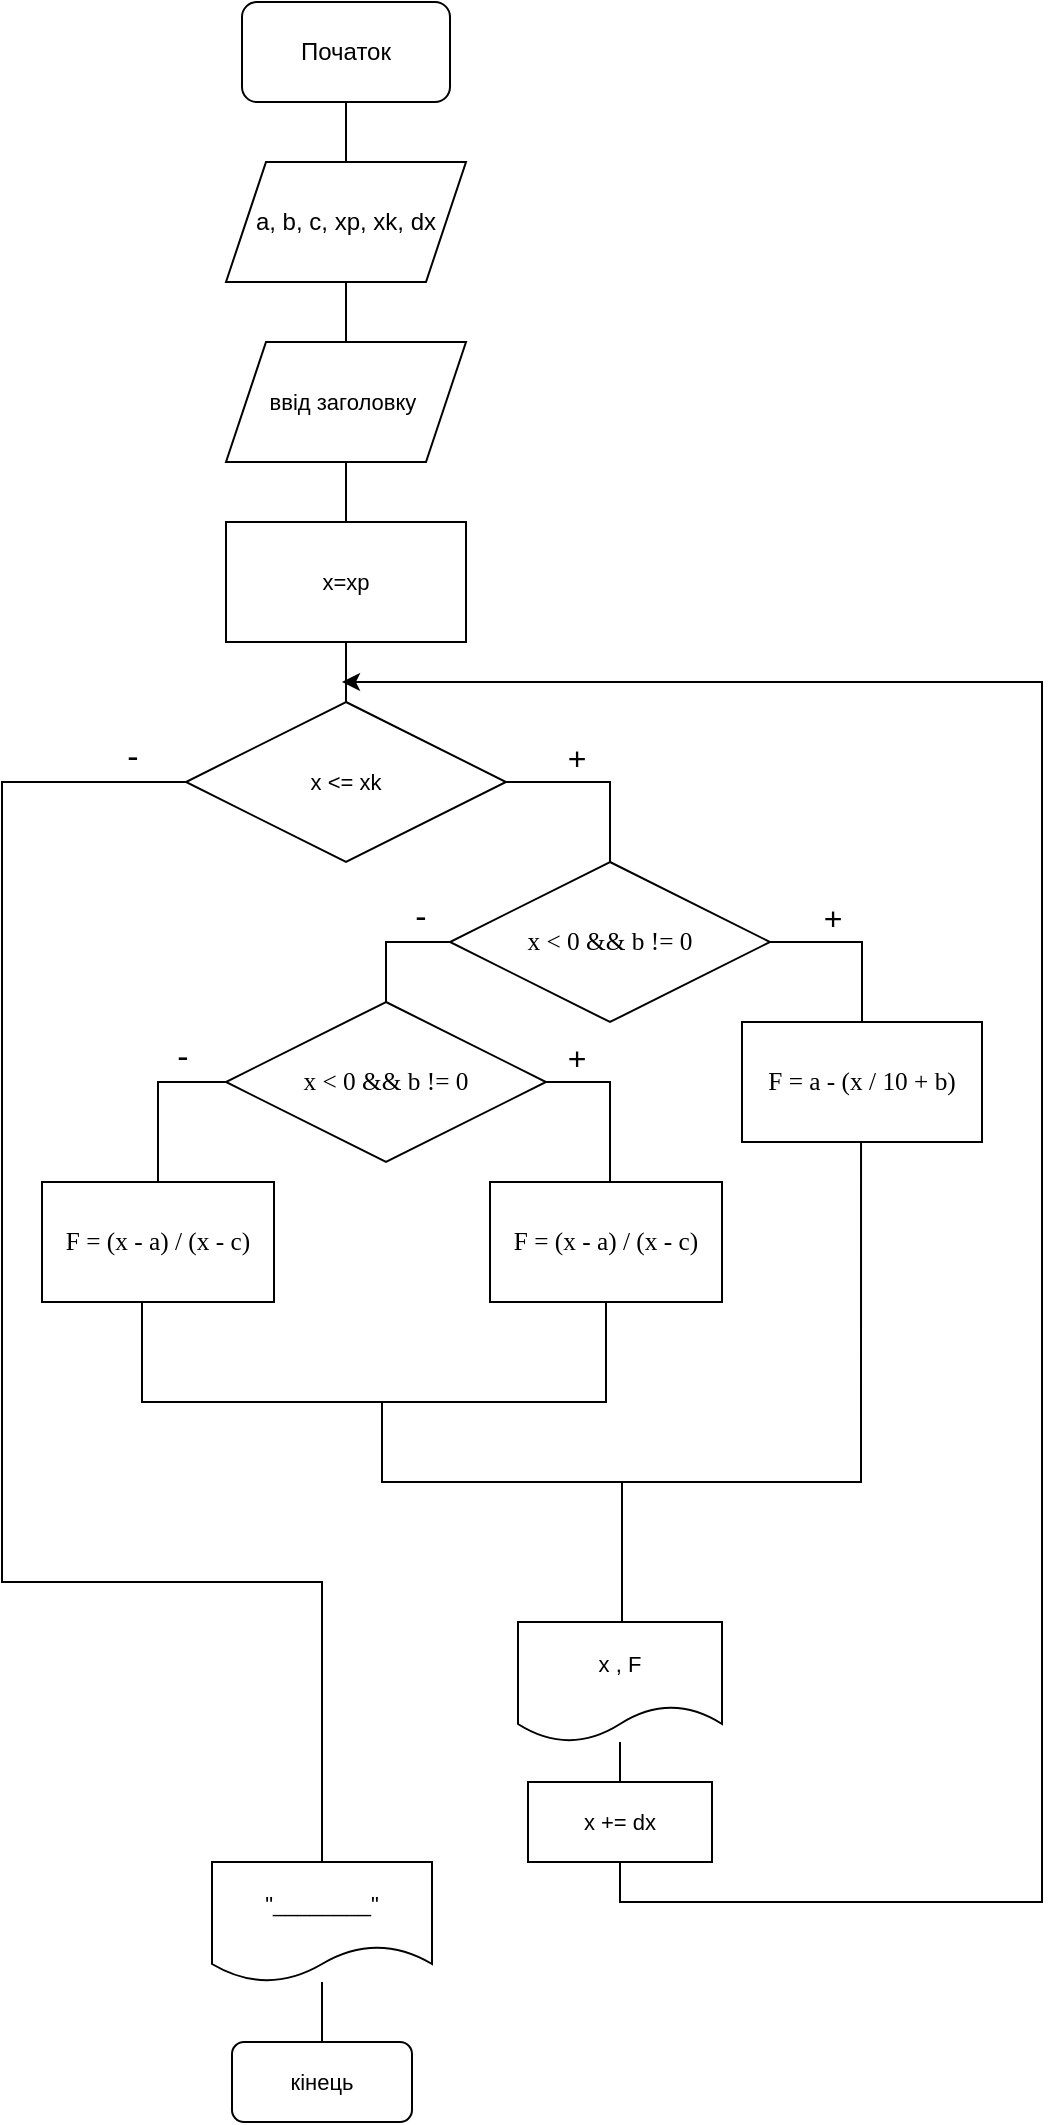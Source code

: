 <mxfile version="24.7.16">
  <diagram name="Сторінка-1" id="KvSCIiQRSf2_15R9NHVk">
    <mxGraphModel dx="2266" dy="1044" grid="1" gridSize="10" guides="1" tooltips="1" connect="1" arrows="1" fold="1" page="1" pageScale="1" pageWidth="827" pageHeight="1169" math="0" shadow="0">
      <root>
        <mxCell id="0" />
        <mxCell id="1" parent="0" />
        <mxCell id="vKtuIFW7AEC2cDn7nmXN-3" value="" style="edgeStyle=orthogonalEdgeStyle;rounded=0;orthogonalLoop=1;jettySize=auto;html=1;endArrow=none;endFill=0;" edge="1" parent="1" source="vKtuIFW7AEC2cDn7nmXN-1" target="vKtuIFW7AEC2cDn7nmXN-2">
          <mxGeometry relative="1" as="geometry" />
        </mxCell>
        <mxCell id="vKtuIFW7AEC2cDn7nmXN-1" value="Початок" style="rounded=1;whiteSpace=wrap;html=1;" vertex="1" parent="1">
          <mxGeometry x="370" y="60" width="104" height="50" as="geometry" />
        </mxCell>
        <mxCell id="vKtuIFW7AEC2cDn7nmXN-5" value="" style="edgeStyle=orthogonalEdgeStyle;shape=connector;rounded=0;orthogonalLoop=1;jettySize=auto;html=1;strokeColor=default;align=center;verticalAlign=middle;fontFamily=Helvetica;fontSize=11;fontColor=default;labelBackgroundColor=default;endArrow=none;endFill=0;" edge="1" parent="1" source="vKtuIFW7AEC2cDn7nmXN-2" target="vKtuIFW7AEC2cDn7nmXN-4">
          <mxGeometry relative="1" as="geometry" />
        </mxCell>
        <mxCell id="vKtuIFW7AEC2cDn7nmXN-2" value="a, b, c, xp, xk, dx" style="shape=parallelogram;perimeter=parallelogramPerimeter;whiteSpace=wrap;html=1;fixedSize=1;" vertex="1" parent="1">
          <mxGeometry x="362" y="140" width="120" height="60" as="geometry" />
        </mxCell>
        <mxCell id="vKtuIFW7AEC2cDn7nmXN-7" value="" style="edgeStyle=orthogonalEdgeStyle;shape=connector;rounded=0;orthogonalLoop=1;jettySize=auto;html=1;strokeColor=default;align=center;verticalAlign=middle;fontFamily=Helvetica;fontSize=11;fontColor=default;labelBackgroundColor=default;endArrow=none;endFill=0;" edge="1" parent="1" source="vKtuIFW7AEC2cDn7nmXN-4" target="vKtuIFW7AEC2cDn7nmXN-6">
          <mxGeometry relative="1" as="geometry" />
        </mxCell>
        <mxCell id="vKtuIFW7AEC2cDn7nmXN-4" value="ввід заголовку&amp;nbsp;" style="shape=parallelogram;perimeter=parallelogramPerimeter;whiteSpace=wrap;html=1;fixedSize=1;fontFamily=Helvetica;fontSize=11;fontColor=default;labelBackgroundColor=default;" vertex="1" parent="1">
          <mxGeometry x="362" y="230" width="120" height="60" as="geometry" />
        </mxCell>
        <mxCell id="vKtuIFW7AEC2cDn7nmXN-9" value="" style="edgeStyle=orthogonalEdgeStyle;shape=connector;rounded=0;orthogonalLoop=1;jettySize=auto;html=1;strokeColor=default;align=center;verticalAlign=middle;fontFamily=Helvetica;fontSize=11;fontColor=default;labelBackgroundColor=default;endArrow=none;endFill=0;" edge="1" parent="1" source="vKtuIFW7AEC2cDn7nmXN-6" target="vKtuIFW7AEC2cDn7nmXN-8">
          <mxGeometry relative="1" as="geometry" />
        </mxCell>
        <mxCell id="vKtuIFW7AEC2cDn7nmXN-6" value="x=xp" style="whiteSpace=wrap;html=1;fontSize=11;labelBackgroundColor=default;" vertex="1" parent="1">
          <mxGeometry x="362" y="320" width="120" height="60" as="geometry" />
        </mxCell>
        <mxCell id="vKtuIFW7AEC2cDn7nmXN-11" value="" style="edgeStyle=orthogonalEdgeStyle;shape=connector;rounded=0;orthogonalLoop=1;jettySize=auto;html=1;strokeColor=default;align=center;verticalAlign=middle;fontFamily=Helvetica;fontSize=11;fontColor=default;labelBackgroundColor=default;endArrow=none;endFill=0;" edge="1" parent="1" source="vKtuIFW7AEC2cDn7nmXN-8" target="vKtuIFW7AEC2cDn7nmXN-10">
          <mxGeometry relative="1" as="geometry">
            <Array as="points">
              <mxPoint x="554" y="450" />
            </Array>
          </mxGeometry>
        </mxCell>
        <mxCell id="vKtuIFW7AEC2cDn7nmXN-33" style="edgeStyle=orthogonalEdgeStyle;shape=connector;rounded=0;orthogonalLoop=1;jettySize=auto;html=1;strokeColor=default;align=center;verticalAlign=middle;fontFamily=Helvetica;fontSize=11;fontColor=default;labelBackgroundColor=default;endArrow=none;endFill=0;" edge="1" parent="1" source="vKtuIFW7AEC2cDn7nmXN-8" target="vKtuIFW7AEC2cDn7nmXN-34">
          <mxGeometry relative="1" as="geometry">
            <mxPoint x="410" y="980" as="targetPoint" />
            <Array as="points">
              <mxPoint x="250" y="450" />
              <mxPoint x="250" y="850" />
              <mxPoint x="410" y="850" />
            </Array>
          </mxGeometry>
        </mxCell>
        <mxCell id="vKtuIFW7AEC2cDn7nmXN-8" value="x &amp;lt;= xk" style="rhombus;whiteSpace=wrap;html=1;fontSize=11;labelBackgroundColor=default;" vertex="1" parent="1">
          <mxGeometry x="342" y="410" width="160" height="80" as="geometry" />
        </mxCell>
        <mxCell id="vKtuIFW7AEC2cDn7nmXN-13" value="" style="edgeStyle=orthogonalEdgeStyle;shape=connector;rounded=0;orthogonalLoop=1;jettySize=auto;html=1;strokeColor=default;align=center;verticalAlign=middle;fontFamily=Helvetica;fontSize=11;fontColor=default;labelBackgroundColor=default;endArrow=none;endFill=0;entryX=0.5;entryY=0;entryDx=0;entryDy=0;" edge="1" parent="1" source="vKtuIFW7AEC2cDn7nmXN-10" target="vKtuIFW7AEC2cDn7nmXN-12">
          <mxGeometry relative="1" as="geometry">
            <Array as="points">
              <mxPoint x="442" y="530" />
            </Array>
          </mxGeometry>
        </mxCell>
        <mxCell id="vKtuIFW7AEC2cDn7nmXN-15" value="" style="edgeStyle=orthogonalEdgeStyle;shape=connector;rounded=0;orthogonalLoop=1;jettySize=auto;html=1;strokeColor=default;align=center;verticalAlign=middle;fontFamily=Helvetica;fontSize=11;fontColor=default;labelBackgroundColor=default;endArrow=none;endFill=0;" edge="1" parent="1" source="vKtuIFW7AEC2cDn7nmXN-10" target="vKtuIFW7AEC2cDn7nmXN-14">
          <mxGeometry relative="1" as="geometry">
            <Array as="points">
              <mxPoint x="680" y="530" />
            </Array>
          </mxGeometry>
        </mxCell>
        <mxCell id="vKtuIFW7AEC2cDn7nmXN-10" value="&lt;span style=&quot;font-size: 9.5pt; line-height: 106%; font-family: &amp;quot;Cascadia Mono&amp;quot;; background-image: initial; background-position: initial; background-size: initial; background-repeat: initial; background-attachment: initial; background-origin: initial; background-clip: initial;&quot;&gt;x &amp;lt; 0 &amp;amp;&amp;amp; b != 0&lt;/span&gt;" style="rhombus;whiteSpace=wrap;html=1;fontSize=11;labelBackgroundColor=default;" vertex="1" parent="1">
          <mxGeometry x="474" y="490" width="160" height="80" as="geometry" />
        </mxCell>
        <mxCell id="vKtuIFW7AEC2cDn7nmXN-17" style="edgeStyle=orthogonalEdgeStyle;shape=connector;rounded=0;orthogonalLoop=1;jettySize=auto;html=1;entryX=0.5;entryY=0;entryDx=0;entryDy=0;strokeColor=default;align=center;verticalAlign=middle;fontFamily=Helvetica;fontSize=11;fontColor=default;labelBackgroundColor=default;endArrow=none;endFill=0;" edge="1" parent="1" source="vKtuIFW7AEC2cDn7nmXN-12" target="vKtuIFW7AEC2cDn7nmXN-16">
          <mxGeometry relative="1" as="geometry">
            <Array as="points">
              <mxPoint x="554" y="600" />
            </Array>
          </mxGeometry>
        </mxCell>
        <mxCell id="vKtuIFW7AEC2cDn7nmXN-22" style="edgeStyle=orthogonalEdgeStyle;shape=connector;rounded=0;orthogonalLoop=1;jettySize=auto;html=1;entryX=0.5;entryY=0;entryDx=0;entryDy=0;strokeColor=default;align=center;verticalAlign=middle;fontFamily=Helvetica;fontSize=11;fontColor=default;labelBackgroundColor=default;endArrow=none;endFill=0;" edge="1" parent="1" source="vKtuIFW7AEC2cDn7nmXN-12" target="vKtuIFW7AEC2cDn7nmXN-21">
          <mxGeometry relative="1" as="geometry">
            <Array as="points">
              <mxPoint x="328" y="600" />
            </Array>
          </mxGeometry>
        </mxCell>
        <mxCell id="vKtuIFW7AEC2cDn7nmXN-12" value="&lt;span style=&quot;font-size: 9.5pt; line-height: 106%; font-family: &amp;quot;Cascadia Mono&amp;quot;; background-image: initial; background-position: initial; background-size: initial; background-repeat: initial; background-attachment: initial; background-origin: initial; background-clip: initial;&quot;&gt;x &amp;lt; 0 &amp;amp;&amp;amp; b != 0&lt;/span&gt;" style="rhombus;whiteSpace=wrap;html=1;fontSize=11;labelBackgroundColor=default;" vertex="1" parent="1">
          <mxGeometry x="362" y="560" width="160" height="80" as="geometry" />
        </mxCell>
        <mxCell id="vKtuIFW7AEC2cDn7nmXN-14" value="&lt;span style=&quot;font-size: 9.5pt; line-height: 106%; font-family: &amp;quot;Cascadia Mono&amp;quot;; background-image: initial; background-position: initial; background-size: initial; background-repeat: initial; background-attachment: initial; background-origin: initial; background-clip: initial;&quot;&gt;F = a - (x / 10 + b)&lt;/span&gt;" style="whiteSpace=wrap;html=1;fontSize=11;labelBackgroundColor=default;" vertex="1" parent="1">
          <mxGeometry x="620" y="570" width="120" height="60" as="geometry" />
        </mxCell>
        <mxCell id="vKtuIFW7AEC2cDn7nmXN-16" value="&lt;span style=&quot;font-size: 9.5pt; line-height: 106%; font-family: &amp;quot;Cascadia Mono&amp;quot;; background-image: initial; background-position: initial; background-size: initial; background-repeat: initial; background-attachment: initial; background-origin: initial; background-clip: initial;&quot;&gt;F = (x - a) / (x - c)&lt;/span&gt;" style="whiteSpace=wrap;html=1;fontSize=11;labelBackgroundColor=default;" vertex="1" parent="1">
          <mxGeometry x="494" y="650" width="116" height="60" as="geometry" />
        </mxCell>
        <mxCell id="vKtuIFW7AEC2cDn7nmXN-18" value="+" style="text;html=1;align=center;verticalAlign=bottom;resizable=0;points=[];autosize=1;strokeColor=none;fillColor=none;fontFamily=Helvetica;fontSize=16;fontColor=default;labelBackgroundColor=default;" vertex="1" parent="1">
          <mxGeometry x="522" y="570" width="30" height="30" as="geometry" />
        </mxCell>
        <mxCell id="vKtuIFW7AEC2cDn7nmXN-19" value="+" style="text;html=1;align=center;verticalAlign=bottom;resizable=0;points=[];autosize=1;strokeColor=none;fillColor=none;fontFamily=Helvetica;fontSize=16;fontColor=default;labelBackgroundColor=default;" vertex="1" parent="1">
          <mxGeometry x="650" y="500" width="30" height="30" as="geometry" />
        </mxCell>
        <mxCell id="vKtuIFW7AEC2cDn7nmXN-20" value="+" style="text;html=1;align=center;verticalAlign=bottom;resizable=0;points=[];autosize=1;strokeColor=none;fillColor=none;fontFamily=Helvetica;fontSize=16;fontColor=default;labelBackgroundColor=default;" vertex="1" parent="1">
          <mxGeometry x="522" y="420" width="30" height="30" as="geometry" />
        </mxCell>
        <mxCell id="vKtuIFW7AEC2cDn7nmXN-21" value="&lt;span style=&quot;font-size: 9.5pt; line-height: 106%; font-family: &amp;quot;Cascadia Mono&amp;quot;; background-image: initial; background-position: initial; background-size: initial; background-repeat: initial; background-attachment: initial; background-origin: initial; background-clip: initial;&quot;&gt;F = (x - a) / (x - c)&lt;/span&gt;" style="whiteSpace=wrap;html=1;fontSize=11;labelBackgroundColor=default;" vertex="1" parent="1">
          <mxGeometry x="270" y="650" width="116" height="60" as="geometry" />
        </mxCell>
        <mxCell id="vKtuIFW7AEC2cDn7nmXN-23" value="-" style="text;html=1;align=center;verticalAlign=bottom;resizable=0;points=[];autosize=1;strokeColor=none;fillColor=none;fontFamily=Helvetica;fontSize=17;fontColor=default;labelBackgroundColor=default;" vertex="1" parent="1">
          <mxGeometry x="325" y="570" width="30" height="30" as="geometry" />
        </mxCell>
        <mxCell id="vKtuIFW7AEC2cDn7nmXN-24" value="-" style="text;html=1;align=center;verticalAlign=bottom;resizable=0;points=[];autosize=1;strokeColor=none;fillColor=none;fontFamily=Helvetica;fontSize=17;fontColor=default;labelBackgroundColor=default;" vertex="1" parent="1">
          <mxGeometry x="444" y="500" width="30" height="30" as="geometry" />
        </mxCell>
        <mxCell id="vKtuIFW7AEC2cDn7nmXN-25" value="-" style="text;html=1;align=center;verticalAlign=bottom;resizable=0;points=[];autosize=1;strokeColor=none;fillColor=none;fontFamily=Helvetica;fontSize=17;fontColor=default;labelBackgroundColor=default;" vertex="1" parent="1">
          <mxGeometry x="300" y="420" width="30" height="30" as="geometry" />
        </mxCell>
        <mxCell id="vKtuIFW7AEC2cDn7nmXN-26" value="" style="endArrow=none;html=1;rounded=0;strokeColor=default;align=center;verticalAlign=middle;fontFamily=Helvetica;fontSize=11;fontColor=default;labelBackgroundColor=default;edgeStyle=orthogonalEdgeStyle;entryX=0.5;entryY=1;entryDx=0;entryDy=0;exitX=0.431;exitY=1;exitDx=0;exitDy=0;exitPerimeter=0;" edge="1" parent="1" source="vKtuIFW7AEC2cDn7nmXN-21" target="vKtuIFW7AEC2cDn7nmXN-16">
          <mxGeometry width="50" height="50" relative="1" as="geometry">
            <mxPoint x="320" y="780" as="sourcePoint" />
            <mxPoint x="552" y="730" as="targetPoint" />
            <Array as="points">
              <mxPoint x="320" y="760" />
              <mxPoint x="552" y="760" />
            </Array>
          </mxGeometry>
        </mxCell>
        <mxCell id="vKtuIFW7AEC2cDn7nmXN-27" value="" style="endArrow=none;html=1;rounded=0;strokeColor=default;align=center;verticalAlign=middle;fontFamily=Helvetica;fontSize=11;fontColor=default;labelBackgroundColor=default;edgeStyle=orthogonalEdgeStyle;" edge="1" parent="1">
          <mxGeometry width="50" height="50" relative="1" as="geometry">
            <mxPoint x="440" y="760" as="sourcePoint" />
            <mxPoint x="679.52" y="630" as="targetPoint" />
            <Array as="points">
              <mxPoint x="440" y="800" />
              <mxPoint x="680" y="800" />
            </Array>
          </mxGeometry>
        </mxCell>
        <mxCell id="vKtuIFW7AEC2cDn7nmXN-28" value="" style="endArrow=none;html=1;rounded=0;strokeColor=default;align=center;verticalAlign=middle;fontFamily=Helvetica;fontSize=11;fontColor=default;labelBackgroundColor=default;edgeStyle=orthogonalEdgeStyle;" edge="1" parent="1">
          <mxGeometry width="50" height="50" relative="1" as="geometry">
            <mxPoint x="560" y="870" as="sourcePoint" />
            <mxPoint x="560" y="800" as="targetPoint" />
          </mxGeometry>
        </mxCell>
        <mxCell id="vKtuIFW7AEC2cDn7nmXN-31" value="" style="edgeStyle=orthogonalEdgeStyle;shape=connector;rounded=0;orthogonalLoop=1;jettySize=auto;html=1;strokeColor=default;align=center;verticalAlign=middle;fontFamily=Helvetica;fontSize=11;fontColor=default;labelBackgroundColor=default;endArrow=none;endFill=0;" edge="1" parent="1" source="vKtuIFW7AEC2cDn7nmXN-29" target="vKtuIFW7AEC2cDn7nmXN-30">
          <mxGeometry relative="1" as="geometry" />
        </mxCell>
        <mxCell id="vKtuIFW7AEC2cDn7nmXN-29" value="x , F" style="shape=document;whiteSpace=wrap;html=1;boundedLbl=1;fontFamily=Helvetica;fontSize=11;fontColor=default;labelBackgroundColor=default;" vertex="1" parent="1">
          <mxGeometry x="508" y="870" width="102" height="60" as="geometry" />
        </mxCell>
        <mxCell id="vKtuIFW7AEC2cDn7nmXN-30" value="x += dx" style="rounded=0;whiteSpace=wrap;html=1;fontFamily=Helvetica;fontSize=11;fontColor=default;labelBackgroundColor=default;" vertex="1" parent="1">
          <mxGeometry x="513" y="950" width="92" height="40" as="geometry" />
        </mxCell>
        <mxCell id="vKtuIFW7AEC2cDn7nmXN-32" value="" style="endArrow=classic;html=1;rounded=0;strokeColor=default;align=center;verticalAlign=middle;fontFamily=Helvetica;fontSize=11;fontColor=default;labelBackgroundColor=default;edgeStyle=orthogonalEdgeStyle;endFill=1;exitX=0.5;exitY=1;exitDx=0;exitDy=0;" edge="1" parent="1" source="vKtuIFW7AEC2cDn7nmXN-30">
          <mxGeometry width="50" height="50" relative="1" as="geometry">
            <mxPoint x="720" y="750" as="sourcePoint" />
            <mxPoint x="420" y="400" as="targetPoint" />
            <Array as="points">
              <mxPoint x="559" y="1010" />
              <mxPoint x="770" y="1010" />
              <mxPoint x="770" y="400" />
            </Array>
          </mxGeometry>
        </mxCell>
        <mxCell id="vKtuIFW7AEC2cDn7nmXN-36" value="" style="edgeStyle=orthogonalEdgeStyle;shape=connector;rounded=0;orthogonalLoop=1;jettySize=auto;html=1;strokeColor=default;align=center;verticalAlign=middle;fontFamily=Helvetica;fontSize=11;fontColor=default;labelBackgroundColor=default;endArrow=none;endFill=0;" edge="1" parent="1" source="vKtuIFW7AEC2cDn7nmXN-34" target="vKtuIFW7AEC2cDn7nmXN-35">
          <mxGeometry relative="1" as="geometry" />
        </mxCell>
        <mxCell id="vKtuIFW7AEC2cDn7nmXN-34" value="&quot;________&quot;" style="shape=document;whiteSpace=wrap;html=1;boundedLbl=1;fontFamily=Helvetica;fontSize=11;fontColor=default;labelBackgroundColor=default;" vertex="1" parent="1">
          <mxGeometry x="355" y="990" width="110" height="60" as="geometry" />
        </mxCell>
        <mxCell id="vKtuIFW7AEC2cDn7nmXN-35" value="кінець" style="rounded=1;whiteSpace=wrap;html=1;fontFamily=Helvetica;fontSize=11;fontColor=default;labelBackgroundColor=default;" vertex="1" parent="1">
          <mxGeometry x="365" y="1080" width="90" height="40" as="geometry" />
        </mxCell>
      </root>
    </mxGraphModel>
  </diagram>
</mxfile>
